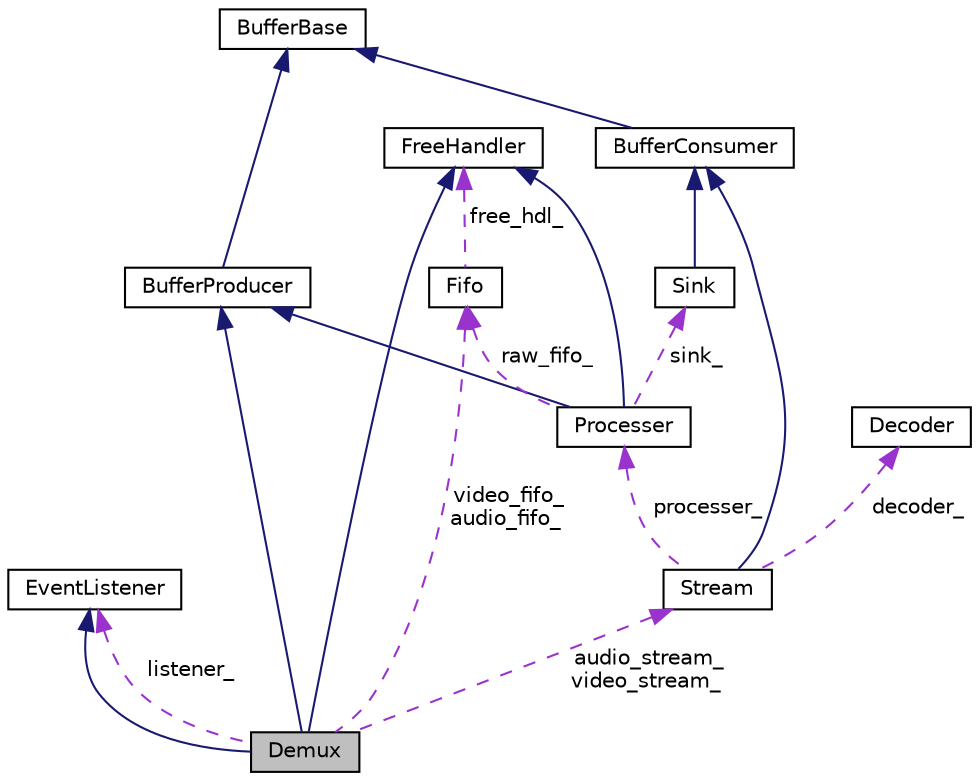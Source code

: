 digraph "Demux"
{
 // LATEX_PDF_SIZE
  edge [fontname="Helvetica",fontsize="10",labelfontname="Helvetica",labelfontsize="10"];
  node [fontname="Helvetica",fontsize="10",shape=record];
  Node1 [label="Demux",height=0.2,width=0.4,color="black", fillcolor="grey75", style="filled", fontcolor="black",tooltip=" "];
  Node2 -> Node1 [dir="back",color="midnightblue",fontsize="10",style="solid",fontname="Helvetica"];
  Node2 [label="EventListener",height=0.2,width=0.4,color="black", fillcolor="white", style="filled",URL="$class_event_listener.html",tooltip=" "];
  Node3 -> Node1 [dir="back",color="midnightblue",fontsize="10",style="solid",fontname="Helvetica"];
  Node3 [label="BufferProducer",height=0.2,width=0.4,color="black", fillcolor="white", style="filled",URL="$class_buffer_producer.html",tooltip=" "];
  Node4 -> Node3 [dir="back",color="midnightblue",fontsize="10",style="solid",fontname="Helvetica"];
  Node4 [label="BufferBase",height=0.2,width=0.4,color="black", fillcolor="white", style="filled",URL="$class_buffer_base.html",tooltip=" "];
  Node5 -> Node1 [dir="back",color="midnightblue",fontsize="10",style="solid",fontname="Helvetica"];
  Node5 [label="FreeHandler",height=0.2,width=0.4,color="black", fillcolor="white", style="filled",URL="$class_free_handler.html",tooltip=" "];
  Node2 -> Node1 [dir="back",color="darkorchid3",fontsize="10",style="dashed",label=" listener_" ,fontname="Helvetica"];
  Node6 -> Node1 [dir="back",color="darkorchid3",fontsize="10",style="dashed",label=" video_fifo_\naudio_fifo_" ,fontname="Helvetica"];
  Node6 [label="Fifo",height=0.2,width=0.4,color="black", fillcolor="white", style="filled",URL="$class_fifo.html",tooltip=" "];
  Node5 -> Node6 [dir="back",color="darkorchid3",fontsize="10",style="dashed",label=" free_hdl_" ,fontname="Helvetica"];
  Node7 -> Node1 [dir="back",color="darkorchid3",fontsize="10",style="dashed",label=" audio_stream_\nvideo_stream_" ,fontname="Helvetica"];
  Node7 [label="Stream",height=0.2,width=0.4,color="black", fillcolor="white", style="filled",URL="$class_stream.html",tooltip=" "];
  Node8 -> Node7 [dir="back",color="midnightblue",fontsize="10",style="solid",fontname="Helvetica"];
  Node8 [label="BufferConsumer",height=0.2,width=0.4,color="black", fillcolor="white", style="filled",URL="$class_buffer_consumer.html",tooltip=" "];
  Node4 -> Node8 [dir="back",color="midnightblue",fontsize="10",style="solid",fontname="Helvetica"];
  Node9 -> Node7 [dir="back",color="darkorchid3",fontsize="10",style="dashed",label=" processer_" ,fontname="Helvetica"];
  Node9 [label="Processer",height=0.2,width=0.4,color="black", fillcolor="white", style="filled",URL="$class_processer.html",tooltip=" "];
  Node3 -> Node9 [dir="back",color="midnightblue",fontsize="10",style="solid",fontname="Helvetica"];
  Node5 -> Node9 [dir="back",color="midnightblue",fontsize="10",style="solid",fontname="Helvetica"];
  Node10 -> Node9 [dir="back",color="darkorchid3",fontsize="10",style="dashed",label=" sink_" ,fontname="Helvetica"];
  Node10 [label="Sink",height=0.2,width=0.4,color="black", fillcolor="white", style="filled",URL="$class_sink.html",tooltip=" "];
  Node8 -> Node10 [dir="back",color="midnightblue",fontsize="10",style="solid",fontname="Helvetica"];
  Node6 -> Node9 [dir="back",color="darkorchid3",fontsize="10",style="dashed",label=" raw_fifo_" ,fontname="Helvetica"];
  Node11 -> Node7 [dir="back",color="darkorchid3",fontsize="10",style="dashed",label=" decoder_" ,fontname="Helvetica"];
  Node11 [label="Decoder",height=0.2,width=0.4,color="black", fillcolor="white", style="filled",URL="$class_decoder.html",tooltip=" "];
}
